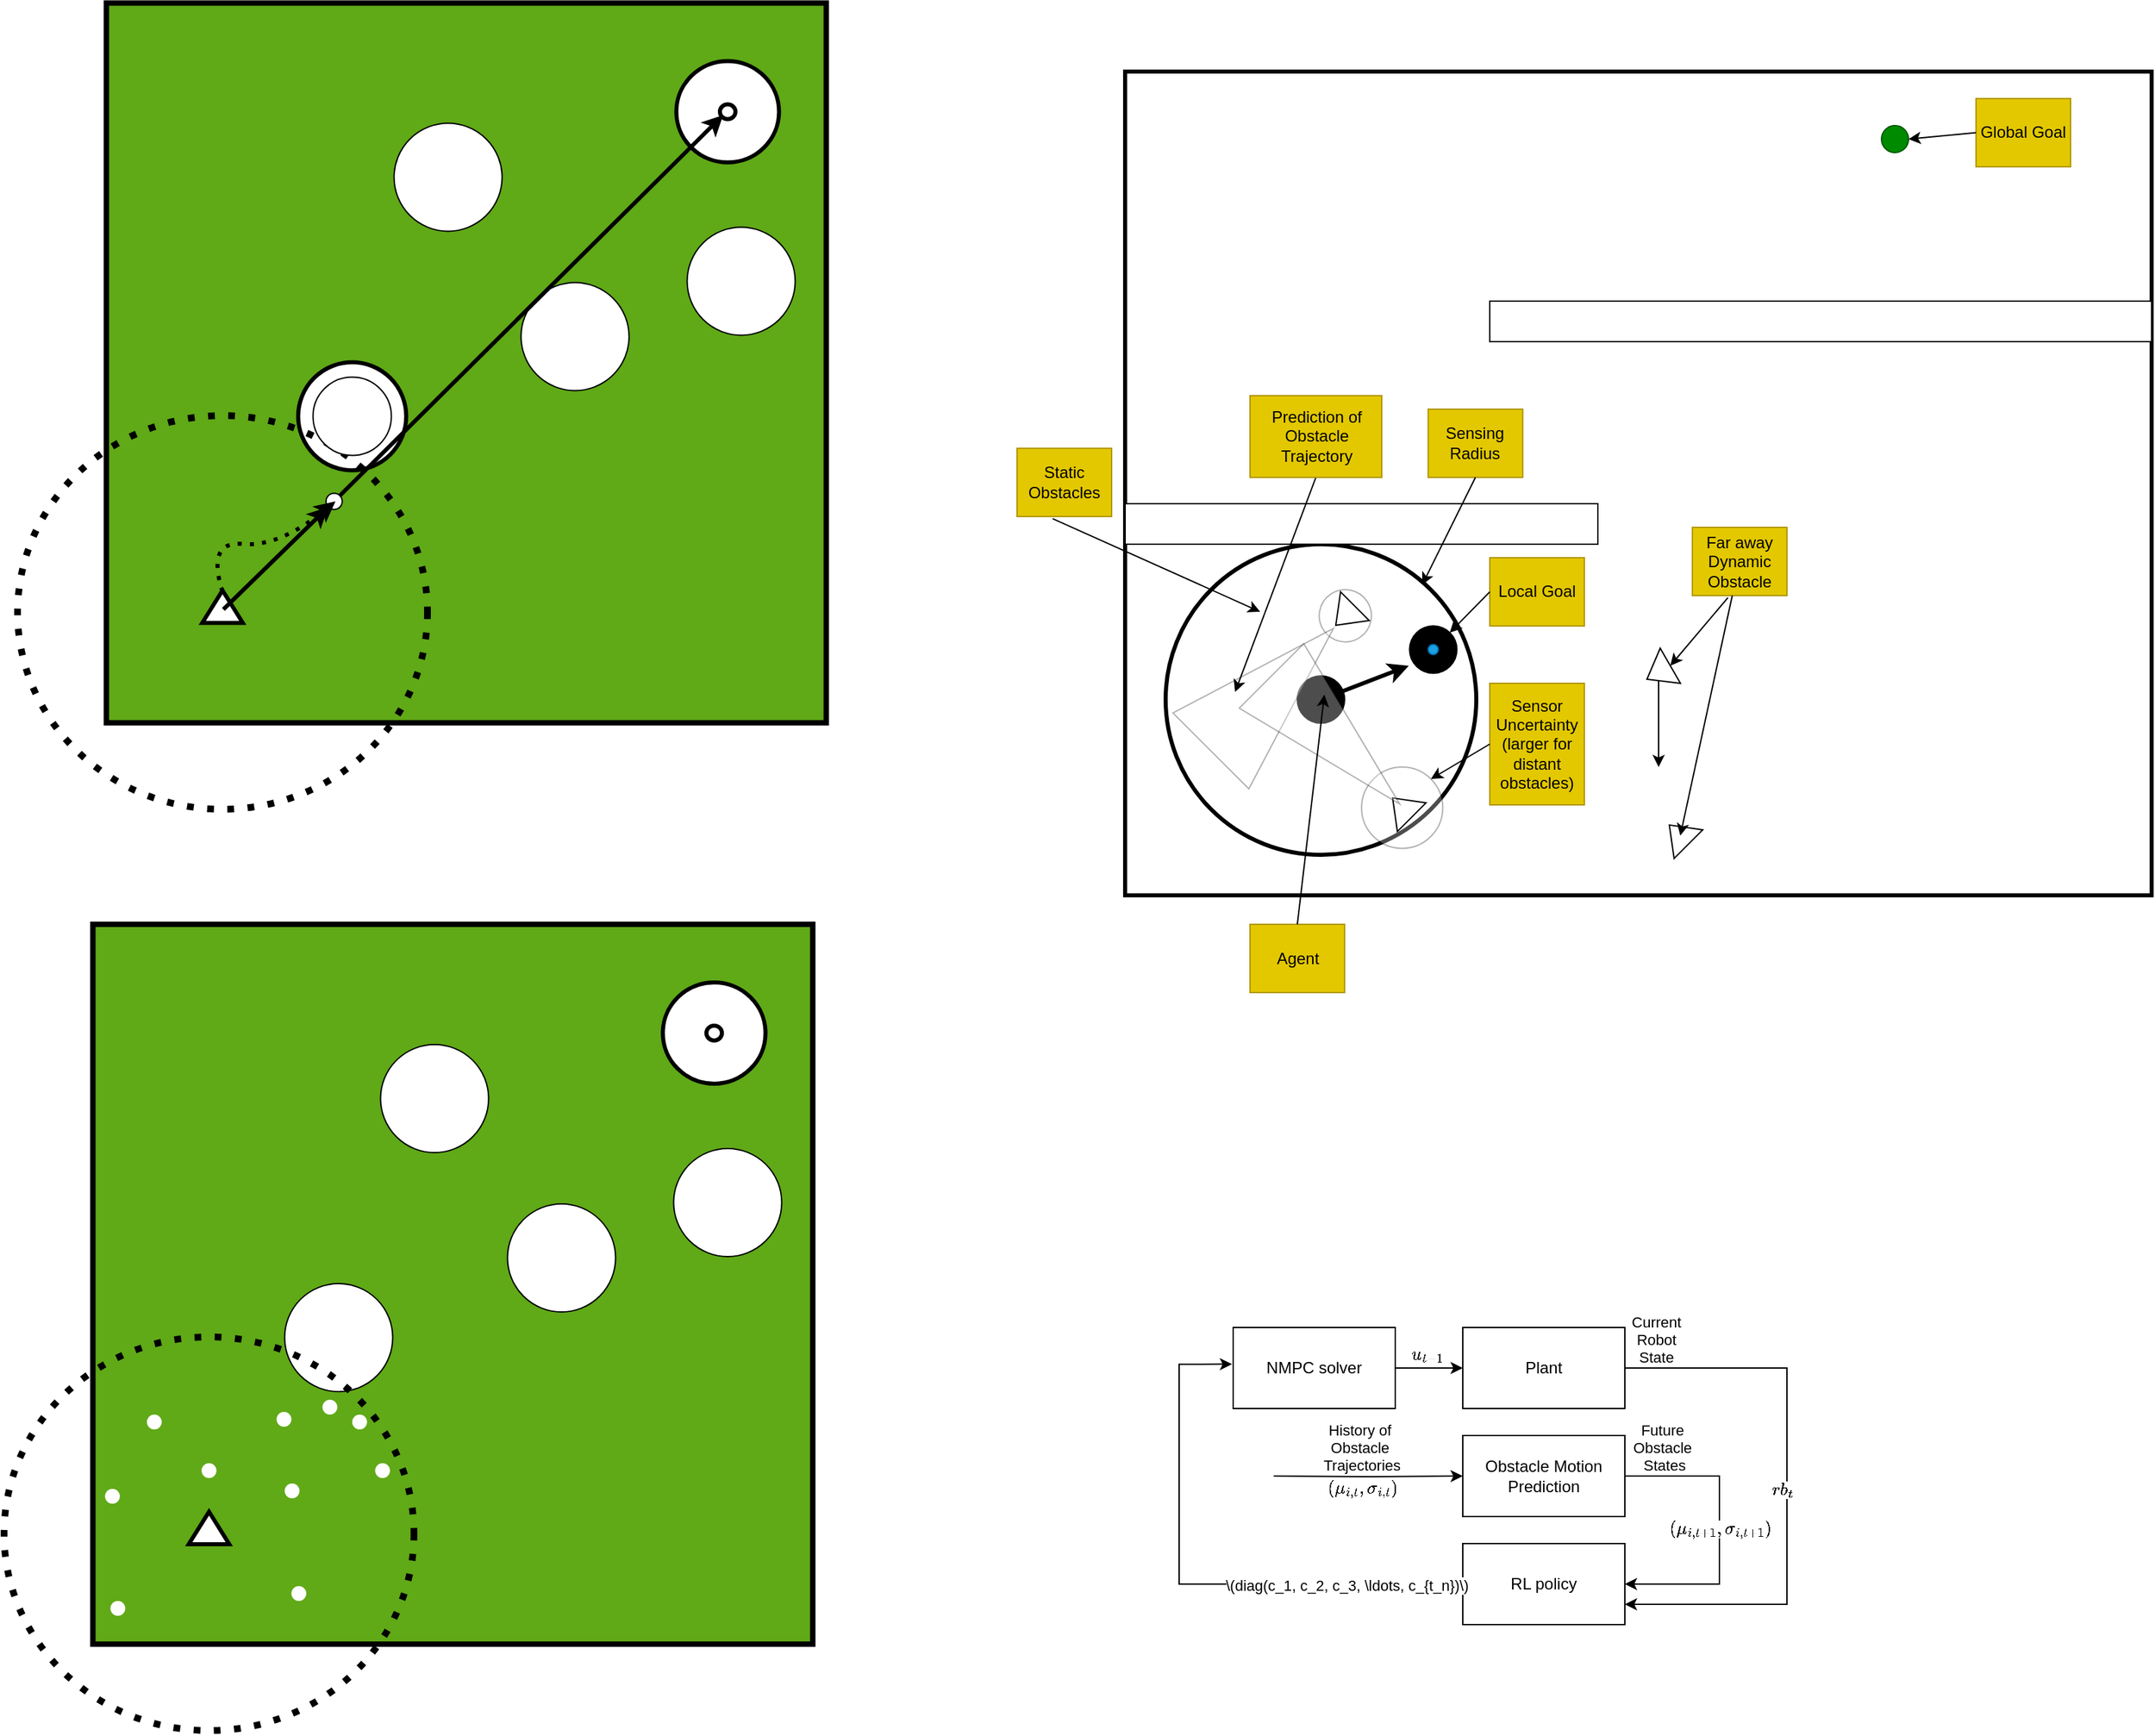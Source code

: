 <mxfile version="28.0.7">
  <diagram name="Page-1" id="GJas5A8zbiKn9Wo5F9Zt">
    <mxGraphModel dx="1842" dy="486" grid="1" gridSize="10" guides="1" tooltips="1" connect="1" arrows="1" fold="1" page="1" pageScale="1" pageWidth="850" pageHeight="1100" background="light-dark(#FFFFFF,#FFFFFF)" math="1" shadow="0">
      <root>
        <mxCell id="0" />
        <mxCell id="1" style="" parent="0" />
        <mxCell id="SPA56wAMmxe-K7njHeTv-1" value="" style="rounded=0;whiteSpace=wrap;html=1;fillColor=light-dark(#FFFFFF,#FFFFFF);strokeColor=light-dark(#000000,#000000);strokeWidth=3;movable=1;resizable=1;rotatable=1;deletable=1;editable=1;locked=0;connectable=1;" parent="1" vertex="1">
          <mxGeometry x="40" y="430" width="760" height="610" as="geometry" />
        </mxCell>
        <mxCell id="TbScQdoDC3WaG0IKX4vc-7" value="" style="shape=image;verticalLabelPosition=bottom;labelBackgroundColor=default;verticalAlign=top;aspect=fixed;imageAspect=0;image=https://www.freecads.com/media/thumb/fit/501x353/5bb5f68903497.jpg;rotation=-90;" parent="1" vertex="1">
          <mxGeometry x="17.11" y="826.25" width="212.89" height="150" as="geometry" />
        </mxCell>
        <mxCell id="SPA56wAMmxe-K7njHeTv-2" value="" style="ellipse;whiteSpace=wrap;html=1;aspect=fixed;fillColor=light-dark(#FFFFFF,transparent);strokeColor=light-dark(#000000,#FF0000);strokeWidth=3;" parent="1" vertex="1">
          <mxGeometry x="70" y="780" width="230" height="230" as="geometry" />
        </mxCell>
        <mxCell id="SPA56wAMmxe-K7njHeTv-3" value="" style="ellipse;whiteSpace=wrap;html=1;aspect=fixed;fillColor=light-dark(#000000,#0000FF);" parent="1" vertex="1">
          <mxGeometry x="167.5" y="877.5" width="35" height="35" as="geometry" />
        </mxCell>
        <mxCell id="SPA56wAMmxe-K7njHeTv-4" value="" style="endArrow=classic;html=1;rounded=0;strokeColor=light-dark(#000000,#0000FF);strokeWidth=3;" parent="1" source="SPA56wAMmxe-K7njHeTv-3" edge="1">
          <mxGeometry width="50" height="50" relative="1" as="geometry">
            <mxPoint x="190" y="877.5" as="sourcePoint" />
            <mxPoint x="250" y="870" as="targetPoint" />
          </mxGeometry>
        </mxCell>
        <mxCell id="SPA56wAMmxe-K7njHeTv-5" value="" style="rounded=0;whiteSpace=wrap;html=1;movable=0;resizable=0;rotatable=0;deletable=0;editable=0;locked=1;connectable=0;" parent="1" vertex="1">
          <mxGeometry x="40" y="750" width="350" height="30" as="geometry" />
        </mxCell>
        <mxCell id="SPA56wAMmxe-K7njHeTv-6" value="" style="rounded=0;whiteSpace=wrap;html=1;movable=0;resizable=0;rotatable=0;deletable=0;editable=0;locked=1;connectable=0;" parent="1" vertex="1">
          <mxGeometry x="310" y="600" width="490" height="30" as="geometry" />
        </mxCell>
        <mxCell id="SPA56wAMmxe-K7njHeTv-10" value="" style="ellipse;whiteSpace=wrap;html=1;aspect=fixed;fillColor=#008a00;fontColor=#ffffff;strokeColor=#005700;movable=1;resizable=1;rotatable=1;deletable=1;editable=1;locked=0;connectable=1;" parent="1" vertex="1">
          <mxGeometry x="600" y="470" width="20" height="20" as="geometry" />
        </mxCell>
        <mxCell id="SPA56wAMmxe-K7njHeTv-18" value="" style="group;rotation=45;" parent="1" vertex="1" connectable="0">
          <mxGeometry x="190" y="920" width="110" height="110" as="geometry" />
        </mxCell>
        <mxCell id="SPA56wAMmxe-K7njHeTv-19" value="" style="ellipse;whiteSpace=wrap;html=1;aspect=fixed;opacity=30;rotation=45;" parent="SPA56wAMmxe-K7njHeTv-18" vertex="1">
          <mxGeometry x="25.06" y="25.06" width="60.13" height="60.13" as="geometry" />
        </mxCell>
        <mxCell id="TbScQdoDC3WaG0IKX4vc-1" value="" style="triangle;whiteSpace=wrap;html=1;rotation=-135;" parent="SPA56wAMmxe-K7njHeTv-18" vertex="1">
          <mxGeometry x="45.12" y="40" width="20" height="30" as="geometry" />
        </mxCell>
        <mxCell id="SPA56wAMmxe-K7njHeTv-22" value="" style="group;rotation=-34;" parent="1" vertex="1" connectable="0">
          <mxGeometry x="150.002" y="767.502" width="640.54" height="230" as="geometry" />
        </mxCell>
        <mxCell id="SPA56wAMmxe-K7njHeTv-28" value="" style="group" parent="SPA56wAMmxe-K7njHeTv-22" vertex="1" connectable="0">
          <mxGeometry x="8.705" y="26.532" width="88.691" height="120.97" as="geometry" />
        </mxCell>
        <mxCell id="SPA56wAMmxe-K7njHeTv-23" value="" style="ellipse;whiteSpace=wrap;html=1;aspect=fixed;opacity=30;rotation=-34;" parent="SPA56wAMmxe-K7njHeTv-28" vertex="1">
          <mxGeometry x="25.035" y="19.638" width="38.62" height="38.62" as="geometry" />
        </mxCell>
        <mxCell id="SPA56wAMmxe-K7njHeTv-31" value="" style="triangle;whiteSpace=wrap;html=1;rotation=-45;opacity=30;strokeColor=light-dark(#000000,#FF00FF);fillColor=light-dark(#FFFFFF,#FF33FF);" parent="SPA56wAMmxe-K7njHeTv-28" vertex="1">
          <mxGeometry x="-73.97" y="53.94" width="128.31" height="79.42" as="geometry" />
        </mxCell>
        <mxCell id="TbScQdoDC3WaG0IKX4vc-3" value="" style="triangle;whiteSpace=wrap;html=1;rotation=135;" parent="SPA56wAMmxe-K7njHeTv-28" vertex="1">
          <mxGeometry x="34.341" y="23.944" width="20" height="30" as="geometry" />
        </mxCell>
        <mxCell id="SPA56wAMmxe-K7njHeTv-32" value="" style="triangle;whiteSpace=wrap;html=1;rotation=45;opacity=30;strokeColor=light-dark(#000000,#FF00FF);fillColor=light-dark(#FFFFFF,#FF33FF);" parent="SPA56wAMmxe-K7njHeTv-22" vertex="1">
          <mxGeometry x="-21.28" y="123.74" width="134.29" height="67.5" as="geometry" />
        </mxCell>
        <mxCell id="SPA56wAMmxe-K7njHeTv-30" value="Sensor Uncertainty (larger for distant obstacles)" style="rounded=0;whiteSpace=wrap;html=1;fillColor=light-dark(#E3C800,#FFFF00);fontColor=light-dark(#000000,#000000);strokeColor=#B09500;" parent="SPA56wAMmxe-K7njHeTv-22" vertex="1">
          <mxGeometry x="160" y="115.5" width="70" height="90" as="geometry" />
        </mxCell>
        <mxCell id="SPA56wAMmxe-K7njHeTv-35" value="Local Goal" style="rounded=0;whiteSpace=wrap;html=1;fillColor=light-dark(#E3C800,#FFFF00);fontColor=light-dark(#000000,#000000);strokeColor=#B09500;" parent="SPA56wAMmxe-K7njHeTv-22" vertex="1">
          <mxGeometry x="159.998" y="22.498" width="70" height="50.5" as="geometry" />
        </mxCell>
        <mxCell id="SPA56wAMmxe-K7njHeTv-34" value="" style="ellipse;whiteSpace=wrap;html=1;aspect=fixed;fillColor=light-dark(#000000,#00FFFF);" parent="SPA56wAMmxe-K7njHeTv-22" vertex="1">
          <mxGeometry x="100.628" y="72.998" width="35" height="35" as="geometry" />
        </mxCell>
        <mxCell id="SPA56wAMmxe-K7njHeTv-41" value="" style="ellipse;whiteSpace=wrap;html=1;aspect=fixed;fillColor=#1ba1e2;fontColor=#ffffff;strokeColor=#006EAF;" parent="SPA56wAMmxe-K7njHeTv-22" vertex="1">
          <mxGeometry x="114.38" y="86.75" width="7.5" height="7.5" as="geometry" />
        </mxCell>
        <mxCell id="SPA56wAMmxe-K7njHeTv-36" value="" style="endArrow=classic;html=1;rounded=0;strokeColor=light-dark(#000000,#000000);exitX=0;exitY=0.5;exitDx=0;exitDy=0;" parent="SPA56wAMmxe-K7njHeTv-22" source="SPA56wAMmxe-K7njHeTv-35" target="SPA56wAMmxe-K7njHeTv-34" edge="1">
          <mxGeometry width="50" height="50" relative="1" as="geometry">
            <mxPoint x="183.998" y="172.498" as="sourcePoint" />
            <mxPoint x="139.998" y="193.498" as="targetPoint" />
          </mxGeometry>
        </mxCell>
        <mxCell id="TbScQdoDC3WaG0IKX4vc-8" value="" style="shape=image;verticalLabelPosition=bottom;labelBackgroundColor=default;verticalAlign=top;aspect=fixed;imageAspect=0;image=https://i.pinimg.com/564x/9a/37/a9/9a37a99fa108eaf53b29d5175b4bc8d4.jpg;" parent="SPA56wAMmxe-K7njHeTv-22" vertex="1">
          <mxGeometry x="290" y="-131.49" width="350.54" height="246.99" as="geometry" />
        </mxCell>
        <mxCell id="SPA56wAMmxe-K7njHeTv-29" value="" style="endArrow=classic;html=1;rounded=0;strokeColor=light-dark(#000000,#000000);exitX=0;exitY=0.5;exitDx=0;exitDy=0;entryX=0.5;entryY=0;entryDx=0;entryDy=0;" parent="1" source="SPA56wAMmxe-K7njHeTv-30" target="SPA56wAMmxe-K7njHeTv-19" edge="1">
          <mxGeometry width="50" height="50" relative="1" as="geometry">
            <mxPoint x="395.07" y="912.5" as="sourcePoint" />
            <mxPoint x="280" y="970" as="targetPoint" />
          </mxGeometry>
        </mxCell>
        <mxCell id="SPA56wAMmxe-K7njHeTv-37" value="" style="endArrow=classic;html=1;rounded=0;strokeColor=light-dark(#000000,#000000);exitX=0.5;exitY=1;exitDx=0;exitDy=0;entryX=0.339;entryY=0.271;entryDx=0;entryDy=0;entryPerimeter=0;" parent="1" source="SPA56wAMmxe-K7njHeTv-38" target="SPA56wAMmxe-K7njHeTv-31" edge="1">
          <mxGeometry width="50" height="50" relative="1" as="geometry">
            <mxPoint x="360" y="820" as="sourcePoint" />
            <mxPoint x="330" y="853" as="targetPoint" />
          </mxGeometry>
        </mxCell>
        <mxCell id="SPA56wAMmxe-K7njHeTv-38" value="Prediction of Obstacle Trajectory" style="rounded=0;whiteSpace=wrap;html=1;fillColor=light-dark(#E3C800,#FFFF00);fontColor=light-dark(#000000,#000000);strokeColor=#B09500;" parent="1" vertex="1">
          <mxGeometry x="132.5" y="670" width="97.5" height="60.5" as="geometry" />
        </mxCell>
        <mxCell id="SPA56wAMmxe-K7njHeTv-39" value="Sensing Radius" style="rounded=0;whiteSpace=wrap;html=1;fillColor=light-dark(#E3C800,#FFFF00);fontColor=light-dark(#000000,#000000);strokeColor=#B09500;" parent="1" vertex="1">
          <mxGeometry x="264.38" y="680" width="70" height="50.5" as="geometry" />
        </mxCell>
        <mxCell id="SPA56wAMmxe-K7njHeTv-40" value="" style="endArrow=classic;html=1;rounded=0;strokeColor=light-dark(#000000,#000000);exitX=0.5;exitY=1;exitDx=0;exitDy=0;" parent="1" source="SPA56wAMmxe-K7njHeTv-39" edge="1">
          <mxGeometry width="50" height="50" relative="1" as="geometry">
            <mxPoint x="192" y="790" as="sourcePoint" />
            <mxPoint x="260" y="810" as="targetPoint" />
          </mxGeometry>
        </mxCell>
        <mxCell id="SPA56wAMmxe-K7njHeTv-42" value="Far away Dynamic Obstacle" style="rounded=0;whiteSpace=wrap;html=1;fillColor=light-dark(#E3C800,#FFFF00);fontColor=light-dark(#000000,#000000);strokeColor=#B09500;" parent="1" vertex="1">
          <mxGeometry x="460" y="767.5" width="70" height="50.5" as="geometry" />
        </mxCell>
        <mxCell id="SPA56wAMmxe-K7njHeTv-43" value="" style="endArrow=classic;html=1;rounded=0;strokeColor=light-dark(#000000,#000000);exitX=0.376;exitY=1.031;exitDx=0;exitDy=0;entryX=0;entryY=0.5;entryDx=0;entryDy=0;exitPerimeter=0;" parent="1" source="SPA56wAMmxe-K7njHeTv-42" target="TbScQdoDC3WaG0IKX4vc-9" edge="1">
          <mxGeometry width="50" height="50" relative="1" as="geometry">
            <mxPoint x="504" y="818" as="sourcePoint" />
            <mxPoint x="443.87" y="863.63" as="targetPoint" />
          </mxGeometry>
        </mxCell>
        <mxCell id="TbScQdoDC3WaG0IKX4vc-4" value="Global Goal" style="rounded=0;whiteSpace=wrap;html=1;fillColor=light-dark(#E3C800,#FFFF00);fontColor=light-dark(#000000,#000000);strokeColor=#B09500;" parent="1" vertex="1">
          <mxGeometry x="669.998" y="450" width="70" height="50.5" as="geometry" />
        </mxCell>
        <mxCell id="TbScQdoDC3WaG0IKX4vc-5" value="" style="endArrow=classic;html=1;rounded=0;strokeColor=light-dark(#000000,#000000);exitX=0;exitY=0.5;exitDx=0;exitDy=0;entryX=1;entryY=0.5;entryDx=0;entryDy=0;" parent="1" source="TbScQdoDC3WaG0IKX4vc-4" target="SPA56wAMmxe-K7njHeTv-10" edge="1">
          <mxGeometry width="50" height="50" relative="1" as="geometry">
            <mxPoint x="693.998" y="600" as="sourcePoint" />
            <mxPoint x="650" y="550" as="targetPoint" />
          </mxGeometry>
        </mxCell>
        <mxCell id="TbScQdoDC3WaG0IKX4vc-6" value="" style="shape=image;verticalLabelPosition=bottom;labelBackgroundColor=default;verticalAlign=top;aspect=fixed;imageAspect=0;image=https://www.freecads.com/media/thumb/fit/501x353/5bb5f68903497.jpg;" parent="1" vertex="1">
          <mxGeometry x="51.49" y="440" width="212.89" height="150" as="geometry" />
        </mxCell>
        <mxCell id="TbScQdoDC3WaG0IKX4vc-12" value="" style="edgeStyle=orthogonalEdgeStyle;rounded=0;orthogonalLoop=1;jettySize=auto;html=1;" parent="1" source="TbScQdoDC3WaG0IKX4vc-9" edge="1">
          <mxGeometry relative="1" as="geometry">
            <mxPoint x="434.998" y="944.998" as="targetPoint" />
          </mxGeometry>
        </mxCell>
        <mxCell id="TbScQdoDC3WaG0IKX4vc-9" value="" style="triangle;whiteSpace=wrap;html=1;rotation=-210;" parent="1" vertex="1">
          <mxGeometry x="424.998" y="859.998" width="20" height="30" as="geometry" />
        </mxCell>
        <mxCell id="TbScQdoDC3WaG0IKX4vc-13" value="" style="triangle;whiteSpace=wrap;html=1;rotation=-135;" parent="1" vertex="1">
          <mxGeometry x="439.998" y="979.998" width="20" height="30" as="geometry" />
        </mxCell>
        <mxCell id="TbScQdoDC3WaG0IKX4vc-14" value="Static Obstacles" style="rounded=0;whiteSpace=wrap;html=1;fillColor=light-dark(#E3C800,#FFFF00);fontColor=light-dark(#000000,#000000);strokeColor=#B09500;" parent="1" vertex="1">
          <mxGeometry x="-40" y="708.97" width="70" height="50.5" as="geometry" />
        </mxCell>
        <mxCell id="TbScQdoDC3WaG0IKX4vc-15" value="" style="endArrow=classic;html=1;rounded=0;strokeColor=light-dark(#000000,#000000);exitX=0.376;exitY=1.031;exitDx=0;exitDy=0;exitPerimeter=0;" parent="1" source="TbScQdoDC3WaG0IKX4vc-14" edge="1">
          <mxGeometry width="50" height="50" relative="1" as="geometry">
            <mxPoint x="4" y="759.47" as="sourcePoint" />
            <mxPoint x="140" y="830" as="targetPoint" />
          </mxGeometry>
        </mxCell>
        <mxCell id="TbScQdoDC3WaG0IKX4vc-16" value="Agent" style="rounded=0;whiteSpace=wrap;html=1;fillColor=light-dark(#E3C800,#FFFF00);fontColor=light-dark(#000000,#000000);strokeColor=#B09500;" parent="1" vertex="1">
          <mxGeometry x="132.5" y="1061.47" width="70" height="50.5" as="geometry" />
        </mxCell>
        <mxCell id="TbScQdoDC3WaG0IKX4vc-17" value="" style="endArrow=classic;html=1;rounded=0;strokeColor=light-dark(#000000,#000000);exitX=0.5;exitY=0;exitDx=0;exitDy=0;entryX=0.279;entryY=0.235;entryDx=0;entryDy=0;entryPerimeter=0;" parent="1" source="TbScQdoDC3WaG0IKX4vc-16" target="SPA56wAMmxe-K7njHeTv-32" edge="1">
          <mxGeometry width="50" height="50" relative="1" as="geometry">
            <mxPoint x="176.5" y="1111.97" as="sourcePoint" />
            <mxPoint x="382.464" y="1049.997" as="targetPoint" />
          </mxGeometry>
        </mxCell>
        <mxCell id="TbScQdoDC3WaG0IKX4vc-18" value="" style="endArrow=classic;html=1;rounded=0;strokeColor=light-dark(#000000,#000000);entryX=0.435;entryY=0.506;entryDx=0;entryDy=0;entryPerimeter=0;" parent="1" source="SPA56wAMmxe-K7njHeTv-42" target="TbScQdoDC3WaG0IKX4vc-13" edge="1">
          <mxGeometry width="50" height="50" relative="1" as="geometry">
            <mxPoint x="552" y="900" as="sourcePoint" />
            <mxPoint x="510" y="950" as="targetPoint" />
          </mxGeometry>
        </mxCell>
        <mxCell id="uVl9msC-3Oj0vJ0fN8xo-1" value="" style="whiteSpace=wrap;html=1;aspect=fixed;fillColor=light-dark(#60A917,#999999);fontColor=#ffffff;strokeColor=light-dark(#000000,#000000);strokeWidth=4;" vertex="1" parent="1">
          <mxGeometry x="-714.25" y="379.25" width="533" height="533" as="geometry" />
        </mxCell>
        <mxCell id="uVl9msC-3Oj0vJ0fN8xo-2" value="" style="ellipse;whiteSpace=wrap;html=1;fillColor=light-dark(#FFFFFF,#99FF99);strokeColor=light-dark(#000000,#000000);strokeWidth=3;" vertex="1" parent="1">
          <mxGeometry x="-292.25" y="422.25" width="76" height="75" as="geometry" />
        </mxCell>
        <mxCell id="uVl9msC-3Oj0vJ0fN8xo-3" value="" style="ellipse;whiteSpace=wrap;html=1;fillColor=light-dark(#FFFFFF,#FF3333);strokeColor=light-dark(#000000,#000000);strokeWidth=3;" vertex="1" parent="1">
          <mxGeometry x="-260" y="454.25" width="11.5" height="11" as="geometry" />
        </mxCell>
        <mxCell id="uVl9msC-3Oj0vJ0fN8xo-4" value="" style="triangle;whiteSpace=wrap;html=1;rotation=-90;fillColor=light-dark(#FFFFFF,#FF8000);strokeColor=light-dark(#000000,#000000);strokeWidth=3;" vertex="1" parent="1">
          <mxGeometry x="-640.25" y="811.25" width="24" height="30" as="geometry" />
        </mxCell>
        <mxCell id="uVl9msC-3Oj0vJ0fN8xo-5" value="" style="ellipse;whiteSpace=wrap;html=1;aspect=fixed;fillColor=light-dark(#FFFFFF,#FFB570);strokeColor=light-dark(#000000,#000000);strokeWidth=3;" vertex="1" parent="1">
          <mxGeometry x="-572.25" y="645.25" width="80" height="80" as="geometry" />
        </mxCell>
        <mxCell id="uVl9msC-3Oj0vJ0fN8xo-6" value="" style="ellipse;whiteSpace=wrap;html=1;aspect=fixed;" vertex="1" parent="1">
          <mxGeometry x="-407.25" y="586.25" width="80" height="80" as="geometry" />
        </mxCell>
        <mxCell id="uVl9msC-3Oj0vJ0fN8xo-7" value="" style="ellipse;whiteSpace=wrap;html=1;aspect=fixed;" vertex="1" parent="1">
          <mxGeometry x="-501.25" y="468.25" width="80" height="80" as="geometry" />
        </mxCell>
        <mxCell id="uVl9msC-3Oj0vJ0fN8xo-8" value="" style="ellipse;whiteSpace=wrap;html=1;aspect=fixed;" vertex="1" parent="1">
          <mxGeometry x="-284.25" y="545.25" width="80" height="80" as="geometry" />
        </mxCell>
        <mxCell id="uVl9msC-3Oj0vJ0fN8xo-9" value="" style="ellipse;whiteSpace=wrap;html=1;fillColor=none;dashed=1;dashPattern=1 2;strokeColor=light-dark(#000000,#7F00FF);strokeWidth=5;" vertex="1" parent="1">
          <mxGeometry x="-780" y="684.75" width="303.5" height="291.5" as="geometry" />
        </mxCell>
        <mxCell id="uVl9msC-3Oj0vJ0fN8xo-10" value="" style="endArrow=classic;html=1;rounded=0;strokeWidth=3;" edge="1" parent="1" source="uVl9msC-3Oj0vJ0fN8xo-13">
          <mxGeometry width="50" height="50" relative="1" as="geometry">
            <mxPoint x="-627.63" y="828.25" as="sourcePoint" />
            <mxPoint x="-257.63" y="462.25" as="targetPoint" />
          </mxGeometry>
        </mxCell>
        <mxCell id="uVl9msC-3Oj0vJ0fN8xo-11" value="" style="ellipse;whiteSpace=wrap;html=1;aspect=fixed;" vertex="1" parent="1">
          <mxGeometry x="-561.25" y="656.25" width="58" height="58" as="geometry" />
        </mxCell>
        <mxCell id="uVl9msC-3Oj0vJ0fN8xo-12" value="" style="endArrow=classic;html=1;rounded=0;strokeWidth=3;" edge="1" parent="1" target="uVl9msC-3Oj0vJ0fN8xo-13">
          <mxGeometry width="50" height="50" relative="1" as="geometry">
            <mxPoint x="-627.63" y="828.25" as="sourcePoint" />
            <mxPoint x="-257.63" y="462.25" as="targetPoint" />
          </mxGeometry>
        </mxCell>
        <mxCell id="uVl9msC-3Oj0vJ0fN8xo-13" value="" style="ellipse;whiteSpace=wrap;html=1;fillColor=light-dark(#FFFFFF,#99FF99);" vertex="1" parent="1">
          <mxGeometry x="-551.63" y="742.25" width="12" height="12" as="geometry" />
        </mxCell>
        <mxCell id="uVl9msC-3Oj0vJ0fN8xo-14" value="" style="endArrow=classic;html=1;rounded=0;strokeWidth=3;curved=1;dashed=1;dashPattern=1 2;strokeColor=light-dark(#000000,#0000CC);" edge="1" parent="1">
          <mxGeometry width="50" height="50" relative="1" as="geometry">
            <mxPoint x="-628.25" y="815.25" as="sourcePoint" />
            <mxPoint x="-544.63" y="748.25" as="targetPoint" />
            <Array as="points">
              <mxPoint x="-640.25" y="777.25" />
              <mxPoint x="-586.25" y="782.25" />
            </Array>
          </mxGeometry>
        </mxCell>
        <mxCell id="uVl9msC-3Oj0vJ0fN8xo-15" value="" style="whiteSpace=wrap;html=1;aspect=fixed;fillColor=light-dark(#60A917,#999999);fontColor=#ffffff;strokeColor=light-dark(#000000,#000000);strokeWidth=4;" vertex="1" parent="1">
          <mxGeometry x="-724.25" y="1061.47" width="533" height="533" as="geometry" />
        </mxCell>
        <mxCell id="uVl9msC-3Oj0vJ0fN8xo-16" value="" style="ellipse;whiteSpace=wrap;html=1;fillColor=light-dark(#FFFFFF,#99FF99);strokeColor=light-dark(#000000,#000000);strokeWidth=3;" vertex="1" parent="1">
          <mxGeometry x="-302.25" y="1104.47" width="76" height="75" as="geometry" />
        </mxCell>
        <mxCell id="uVl9msC-3Oj0vJ0fN8xo-17" value="" style="ellipse;whiteSpace=wrap;html=1;fillColor=light-dark(#FFFFFF,#FF3333);strokeColor=light-dark(#000000,#000000);strokeWidth=3;" vertex="1" parent="1">
          <mxGeometry x="-270" y="1136.47" width="11.5" height="11" as="geometry" />
        </mxCell>
        <mxCell id="uVl9msC-3Oj0vJ0fN8xo-18" value="" style="triangle;whiteSpace=wrap;html=1;rotation=-90;fillColor=light-dark(#FFFFFF,#FF8000);strokeColor=light-dark(#000000,#000000);strokeWidth=3;" vertex="1" parent="1">
          <mxGeometry x="-650.25" y="1493.47" width="24" height="30" as="geometry" />
        </mxCell>
        <mxCell id="uVl9msC-3Oj0vJ0fN8xo-19" value="" style="ellipse;whiteSpace=wrap;html=1;aspect=fixed;" vertex="1" parent="1">
          <mxGeometry x="-582.25" y="1327.47" width="80" height="80" as="geometry" />
        </mxCell>
        <mxCell id="uVl9msC-3Oj0vJ0fN8xo-20" value="" style="ellipse;whiteSpace=wrap;html=1;aspect=fixed;" vertex="1" parent="1">
          <mxGeometry x="-417.25" y="1268.47" width="80" height="80" as="geometry" />
        </mxCell>
        <mxCell id="uVl9msC-3Oj0vJ0fN8xo-21" value="" style="ellipse;whiteSpace=wrap;html=1;aspect=fixed;" vertex="1" parent="1">
          <mxGeometry x="-511.25" y="1150.47" width="80" height="80" as="geometry" />
        </mxCell>
        <mxCell id="uVl9msC-3Oj0vJ0fN8xo-22" value="" style="ellipse;whiteSpace=wrap;html=1;aspect=fixed;" vertex="1" parent="1">
          <mxGeometry x="-294.25" y="1227.47" width="80" height="80" as="geometry" />
        </mxCell>
        <mxCell id="uVl9msC-3Oj0vJ0fN8xo-23" value="" style="ellipse;whiteSpace=wrap;html=1;fillColor=none;dashed=1;dashPattern=1 2;strokeColor=light-dark(#000000,#7F00FF);strokeWidth=5;" vertex="1" parent="1">
          <mxGeometry x="-790" y="1366.97" width="303.5" height="291.5" as="geometry" />
        </mxCell>
        <mxCell id="uVl9msC-3Oj0vJ0fN8xo-24" value="" style="ellipse;whiteSpace=wrap;html=1;aspect=fixed;strokeColor=none;fillColor=light-dark(#FFFFFF,#00FFFF);" vertex="1" parent="1">
          <mxGeometry x="-684.25" y="1424.47" width="11" height="11" as="geometry" />
        </mxCell>
        <mxCell id="uVl9msC-3Oj0vJ0fN8xo-25" value="" style="ellipse;whiteSpace=wrap;html=1;aspect=fixed;strokeColor=none;fillColor=light-dark(#FFFFFF,#00FFFF);" vertex="1" parent="1">
          <mxGeometry x="-582.25" y="1475.47" width="11" height="11" as="geometry" />
        </mxCell>
        <mxCell id="uVl9msC-3Oj0vJ0fN8xo-26" value="" style="ellipse;whiteSpace=wrap;html=1;aspect=fixed;strokeColor=none;fillColor=light-dark(#FFFFFF,#00FFFF);" vertex="1" parent="1">
          <mxGeometry x="-515.25" y="1460.47" width="11" height="11" as="geometry" />
        </mxCell>
        <mxCell id="uVl9msC-3Oj0vJ0fN8xo-27" value="" style="ellipse;whiteSpace=wrap;html=1;aspect=fixed;strokeColor=none;fillColor=light-dark(#FFFFFF,#00FFFF);" vertex="1" parent="1">
          <mxGeometry x="-532.25" y="1424.47" width="11" height="11" as="geometry" />
        </mxCell>
        <mxCell id="uVl9msC-3Oj0vJ0fN8xo-28" value="" style="ellipse;whiteSpace=wrap;html=1;aspect=fixed;strokeColor=none;fillColor=light-dark(#FFFFFF,#00FFFF);" vertex="1" parent="1">
          <mxGeometry x="-588.25" y="1422.47" width="11" height="11" as="geometry" />
        </mxCell>
        <mxCell id="uVl9msC-3Oj0vJ0fN8xo-29" value="" style="ellipse;whiteSpace=wrap;html=1;aspect=fixed;strokeColor=none;fillColor=light-dark(#FFFFFF,#00FFFF);" vertex="1" parent="1">
          <mxGeometry x="-577.25" y="1551.47" width="11" height="11" as="geometry" />
        </mxCell>
        <mxCell id="uVl9msC-3Oj0vJ0fN8xo-30" value="" style="ellipse;whiteSpace=wrap;html=1;aspect=fixed;strokeColor=none;fillColor=light-dark(#FFFFFF,#00FFFF);" vertex="1" parent="1">
          <mxGeometry x="-711.25" y="1562.47" width="11" height="11" as="geometry" />
        </mxCell>
        <mxCell id="uVl9msC-3Oj0vJ0fN8xo-31" value="" style="ellipse;whiteSpace=wrap;html=1;aspect=fixed;strokeColor=none;fillColor=light-dark(#FFFFFF,#00FFFF);" vertex="1" parent="1">
          <mxGeometry x="-715.25" y="1479.47" width="11" height="11" as="geometry" />
        </mxCell>
        <mxCell id="uVl9msC-3Oj0vJ0fN8xo-32" value="" style="ellipse;whiteSpace=wrap;html=1;aspect=fixed;strokeColor=none;fillColor=light-dark(#FFFFFF,#00FFFF);" vertex="1" parent="1">
          <mxGeometry x="-643.75" y="1460.47" width="11" height="11" as="geometry" />
        </mxCell>
        <mxCell id="uVl9msC-3Oj0vJ0fN8xo-33" value="" style="ellipse;whiteSpace=wrap;html=1;aspect=fixed;strokeColor=none;fillColor=light-dark(#FFFFFF,#00FFFF);" vertex="1" parent="1">
          <mxGeometry x="-554.25" y="1413.47" width="11" height="11" as="geometry" />
        </mxCell>
        <mxCell id="uVl9msC-3Oj0vJ0fN8xo-56" style="edgeStyle=orthogonalEdgeStyle;rounded=0;orthogonalLoop=1;jettySize=auto;html=1;entryX=1;entryY=0.75;entryDx=0;entryDy=0;exitX=1;exitY=0.5;exitDx=0;exitDy=0;" edge="1" parent="1" source="uVl9msC-3Oj0vJ0fN8xo-34" target="uVl9msC-3Oj0vJ0fN8xo-50">
          <mxGeometry relative="1" as="geometry">
            <mxPoint x="490" y="1422.47" as="sourcePoint" />
            <mxPoint x="550" y="1598.94" as="targetPoint" />
            <Array as="points">
              <mxPoint x="530" y="1390" />
              <mxPoint x="530" y="1565" />
            </Array>
          </mxGeometry>
        </mxCell>
        <mxCell id="uVl9msC-3Oj0vJ0fN8xo-57" value="\(rb_t\)" style="edgeLabel;html=1;align=center;verticalAlign=middle;resizable=0;points=[];" vertex="1" connectable="0" parent="uVl9msC-3Oj0vJ0fN8xo-56">
          <mxGeometry x="-0.735" y="1" relative="1" as="geometry">
            <mxPoint x="61" y="91" as="offset" />
          </mxGeometry>
        </mxCell>
        <mxCell id="uVl9msC-3Oj0vJ0fN8xo-58" value="Current&lt;div&gt;Robot&lt;/div&gt;&lt;div&gt;State&lt;/div&gt;" style="edgeLabel;html=1;align=center;verticalAlign=middle;resizable=0;points=[];" vertex="1" connectable="0" parent="uVl9msC-3Oj0vJ0fN8xo-56">
          <mxGeometry x="-0.894" y="-2" relative="1" as="geometry">
            <mxPoint x="1" y="-23" as="offset" />
          </mxGeometry>
        </mxCell>
        <mxCell id="uVl9msC-3Oj0vJ0fN8xo-34" value="Plant" style="rounded=0;whiteSpace=wrap;html=1;" vertex="1" parent="1">
          <mxGeometry x="290" y="1360" width="120" height="60" as="geometry" />
        </mxCell>
        <mxCell id="uVl9msC-3Oj0vJ0fN8xo-36" style="edgeStyle=orthogonalEdgeStyle;rounded=0;orthogonalLoop=1;jettySize=auto;html=1;exitX=1;exitY=0.5;exitDx=0;exitDy=0;entryX=0;entryY=0.5;entryDx=0;entryDy=0;" edge="1" parent="1" source="uVl9msC-3Oj0vJ0fN8xo-35" target="uVl9msC-3Oj0vJ0fN8xo-34">
          <mxGeometry relative="1" as="geometry" />
        </mxCell>
        <mxCell id="uVl9msC-3Oj0vJ0fN8xo-37" value="\(u_{t-1}\)" style="edgeLabel;html=1;align=center;verticalAlign=middle;resizable=0;points=[];" vertex="1" connectable="0" parent="uVl9msC-3Oj0vJ0fN8xo-36">
          <mxGeometry x="-0.462" relative="1" as="geometry">
            <mxPoint x="9" y="-10" as="offset" />
          </mxGeometry>
        </mxCell>
        <mxCell id="uVl9msC-3Oj0vJ0fN8xo-35" value="NMPC solver" style="rounded=0;whiteSpace=wrap;html=1;" vertex="1" parent="1">
          <mxGeometry x="120" y="1360" width="120" height="60" as="geometry" />
        </mxCell>
        <mxCell id="uVl9msC-3Oj0vJ0fN8xo-65" style="edgeStyle=orthogonalEdgeStyle;rounded=0;orthogonalLoop=1;jettySize=auto;html=1;" edge="1" parent="1" target="uVl9msC-3Oj0vJ0fN8xo-38">
          <mxGeometry relative="1" as="geometry">
            <mxPoint x="150" y="1470" as="sourcePoint" />
          </mxGeometry>
        </mxCell>
        <mxCell id="uVl9msC-3Oj0vJ0fN8xo-67" value="History of&amp;nbsp;&lt;div&gt;Obstacle&amp;nbsp;&lt;/div&gt;&lt;div&gt;Trajectories&lt;/div&gt;" style="edgeLabel;html=1;align=center;verticalAlign=middle;resizable=0;points=[];" vertex="1" connectable="0" parent="uVl9msC-3Oj0vJ0fN8xo-65">
          <mxGeometry x="-0.048" y="-1" relative="1" as="geometry">
            <mxPoint x="-2" y="-23" as="offset" />
          </mxGeometry>
        </mxCell>
        <mxCell id="uVl9msC-3Oj0vJ0fN8xo-68" value="\((\mu_{i,t}, \sigma_{i,t})\)" style="edgeLabel;html=1;align=center;verticalAlign=middle;resizable=0;points=[];" vertex="1" connectable="0" parent="uVl9msC-3Oj0vJ0fN8xo-65">
          <mxGeometry x="0.21" y="-3" relative="1" as="geometry">
            <mxPoint x="-20" y="6" as="offset" />
          </mxGeometry>
        </mxCell>
        <mxCell id="uVl9msC-3Oj0vJ0fN8xo-38" value="Obstacle Motion Prediction" style="rounded=0;whiteSpace=wrap;html=1;" vertex="1" parent="1">
          <mxGeometry x="290" y="1440" width="120" height="60" as="geometry" />
        </mxCell>
        <mxCell id="uVl9msC-3Oj0vJ0fN8xo-41" style="edgeStyle=orthogonalEdgeStyle;rounded=0;orthogonalLoop=1;jettySize=auto;html=1;entryX=1;entryY=0.5;entryDx=0;entryDy=0;" edge="1" parent="1" source="uVl9msC-3Oj0vJ0fN8xo-38" target="uVl9msC-3Oj0vJ0fN8xo-50">
          <mxGeometry relative="1" as="geometry">
            <mxPoint x="370" y="1581.11" as="targetPoint" />
            <mxPoint x="430" y="1501" as="sourcePoint" />
            <Array as="points">
              <mxPoint x="480" y="1470" />
              <mxPoint x="480" y="1550" />
            </Array>
          </mxGeometry>
        </mxCell>
        <mxCell id="uVl9msC-3Oj0vJ0fN8xo-44" value="Future&amp;nbsp;&lt;div&gt;Obstacle&amp;nbsp;&lt;/div&gt;&lt;div&gt;States&lt;/div&gt;" style="edgeLabel;html=1;align=center;verticalAlign=middle;resizable=0;points=[];" vertex="1" connectable="0" parent="uVl9msC-3Oj0vJ0fN8xo-41">
          <mxGeometry x="-0.676" y="2" relative="1" as="geometry">
            <mxPoint x="-7" y="-19" as="offset" />
          </mxGeometry>
        </mxCell>
        <mxCell id="uVl9msC-3Oj0vJ0fN8xo-48" value="\((\mu_{i,t+1}, \sigma_{i,t+1})\)" style="edgeLabel;html=1;align=center;verticalAlign=middle;resizable=0;points=[];" vertex="1" connectable="0" parent="uVl9msC-3Oj0vJ0fN8xo-41">
          <mxGeometry x="-0.082" relative="1" as="geometry">
            <mxPoint y="8" as="offset" />
          </mxGeometry>
        </mxCell>
        <mxCell id="uVl9msC-3Oj0vJ0fN8xo-50" value="RL policy" style="rounded=0;whiteSpace=wrap;html=1;" vertex="1" parent="1">
          <mxGeometry x="290" y="1520" width="120" height="60" as="geometry" />
        </mxCell>
        <mxCell id="uVl9msC-3Oj0vJ0fN8xo-69" style="edgeStyle=orthogonalEdgeStyle;rounded=0;orthogonalLoop=1;jettySize=auto;html=1;entryX=-0.007;entryY=0.453;entryDx=0;entryDy=0;entryPerimeter=0;" edge="1" parent="1" source="uVl9msC-3Oj0vJ0fN8xo-50" target="uVl9msC-3Oj0vJ0fN8xo-35">
          <mxGeometry relative="1" as="geometry">
            <Array as="points">
              <mxPoint x="80" y="1550" />
              <mxPoint x="80" y="1387" />
            </Array>
          </mxGeometry>
        </mxCell>
        <mxCell id="uVl9msC-3Oj0vJ0fN8xo-70" value="\(diag(c_1, c_2, c_3, \ldots, c_{t_n}&lt;span style=&quot;background-color: light-dark(#ffffff, var(--ge-dark-color, #121212)); color: light-dark(rgb(0, 0, 0), rgb(255, 255, 255));&quot;&gt;)\)&lt;/span&gt;" style="edgeLabel;html=1;align=center;verticalAlign=middle;resizable=0;points=[];" vertex="1" connectable="0" parent="uVl9msC-3Oj0vJ0fN8xo-69">
          <mxGeometry x="-0.58" y="1" relative="1" as="geometry">
            <mxPoint as="offset" />
          </mxGeometry>
        </mxCell>
        <mxCell id="SPA56wAMmxe-K7njHeTv-27" value="Obstacles" parent="0" />
      </root>
    </mxGraphModel>
  </diagram>
</mxfile>
